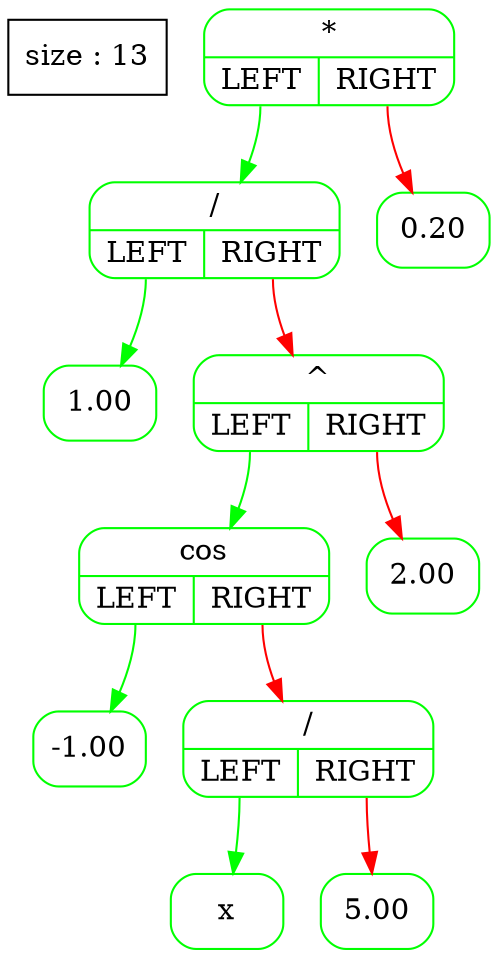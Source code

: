 digraph G {                
  tree [shape=box ; stryle=rounded ; label="size : 13"];                
  edge [color=black];                
  node [shape=record ; style=rounded ; color=green];
14912904 [label="{*|{<YES>LEFT|<NO>RIGHT}}"];
14911648 [label="{/|{<YES>LEFT|<NO>RIGHT}}"];
14910888 [label="{1.00}"];
14910808 [label="{^|{<YES>LEFT|<NO>RIGHT}}"];
14910408 [label="{cos|{<YES>LEFT|<NO>RIGHT}}"];
14911328 [label="{-1.00}"];
14911408 [label="{/|{<YES>LEFT|<NO>RIGHT}}"];
14910968 [label="{x}"];
14911368 [label="{5.00}"];
14910768 [label="{2.00}"];
14913544 [label="{0.20}"];
14912904:<YES> -> 14911648 [color=green];
14911648:<YES> -> 14910888 [color=green];
14911648:<NO> -> 14910808 [color=red];
14910808:<YES> -> 14910408 [color=green];
14910408:<YES> -> 14911328 [color=green];
14910408:<NO> -> 14911408 [color=red];
14911408:<YES> -> 14910968 [color=green];
14911408:<NO> -> 14911368 [color=red];
14910808:<NO> -> 14910768 [color=red];
14912904:<NO> -> 14913544 [color=red];
}